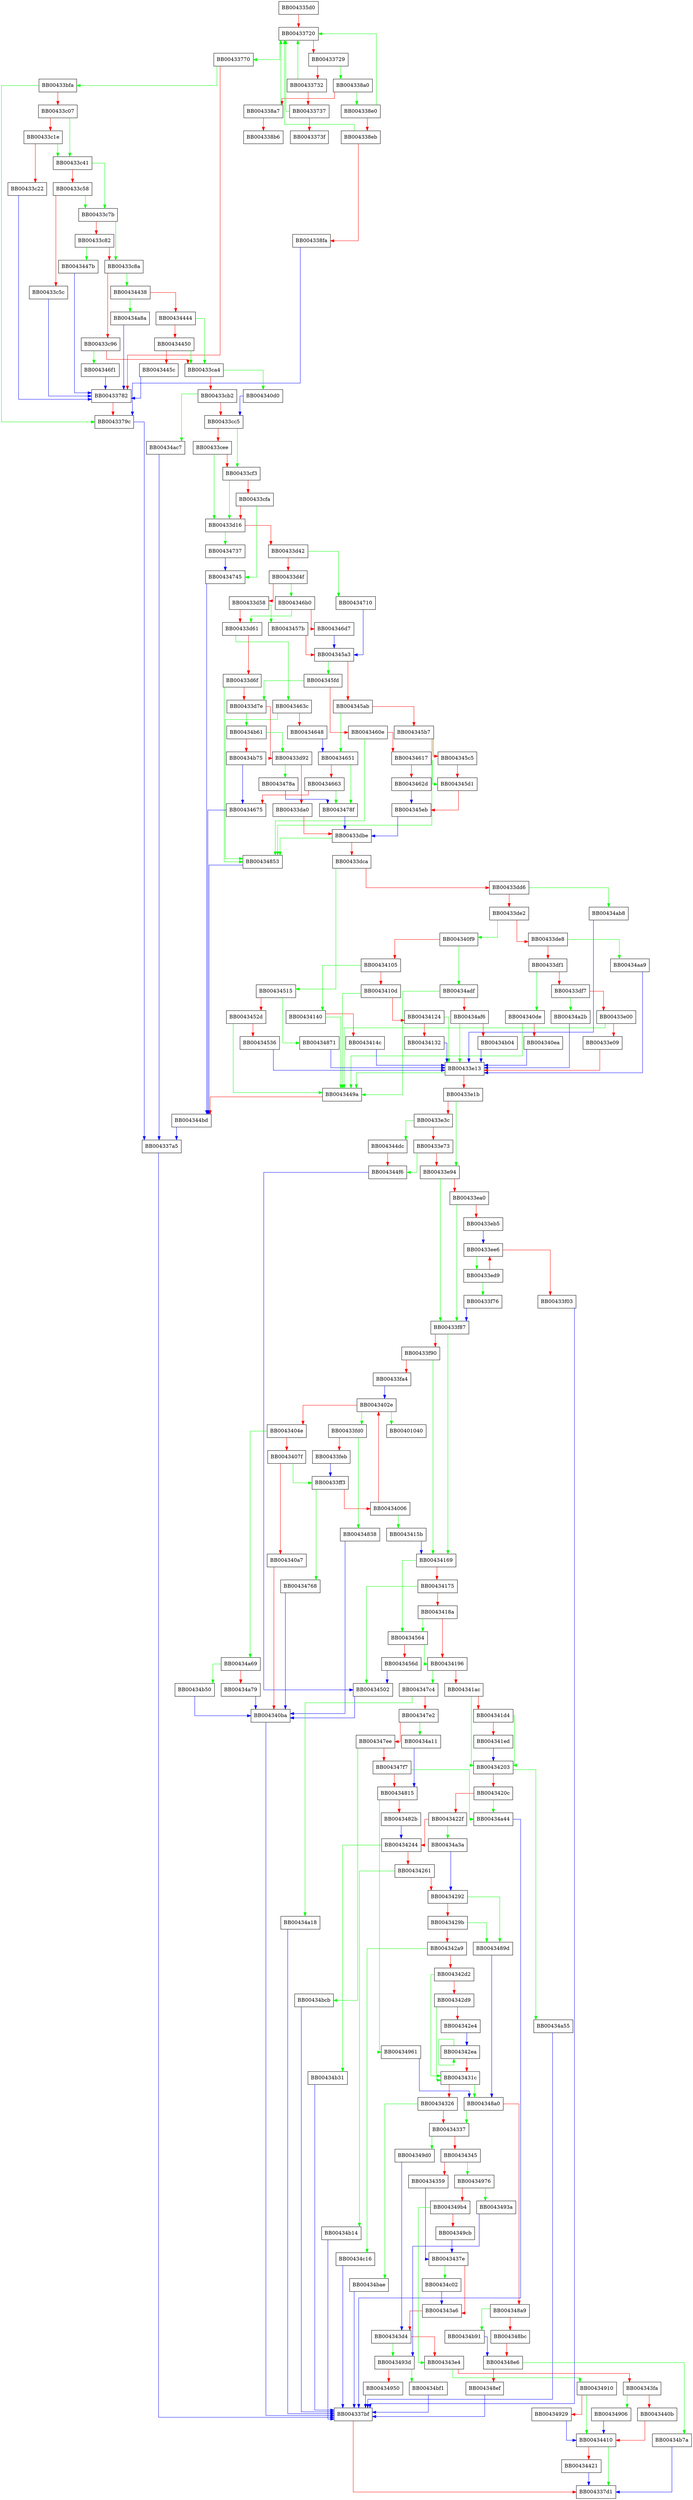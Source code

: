 digraph pkeyutl_main {
  node [shape="box"];
  graph [splines=ortho];
  BB004335d0 -> BB00433720 [color="red"];
  BB00433720 -> BB00433770 [color="green"];
  BB00433720 -> BB00433729 [color="red"];
  BB00433729 -> BB004338a0 [color="green"];
  BB00433729 -> BB00433732 [color="red"];
  BB00433732 -> BB00433720 [color="green"];
  BB00433732 -> BB00433737 [color="red"];
  BB00433737 -> BB00433720 [color="green"];
  BB00433737 -> BB0043373f [color="red"];
  BB00433770 -> BB00433bfa [color="green"];
  BB00433770 -> BB00433782 [color="red"];
  BB00433782 -> BB0043379c [color="red"];
  BB0043379c -> BB004337a5 [color="blue"];
  BB004337a5 -> BB004337bf [color="blue"];
  BB004337bf -> BB004337d1 [color="red"];
  BB004338a0 -> BB004338e0 [color="green"];
  BB004338a0 -> BB004338a7 [color="red"];
  BB004338a7 -> BB00433720 [color="green"];
  BB004338a7 -> BB004338b6 [color="red"];
  BB004338e0 -> BB00433720 [color="green"];
  BB004338e0 -> BB004338eb [color="red"];
  BB004338eb -> BB00433720 [color="green"];
  BB004338eb -> BB004338fa [color="red"];
  BB004338fa -> BB0043379c [color="blue"];
  BB00433bfa -> BB0043379c [color="green"];
  BB00433bfa -> BB00433c07 [color="red"];
  BB00433c07 -> BB00433c41 [color="green"];
  BB00433c07 -> BB00433c1e [color="red"];
  BB00433c1e -> BB00433c41 [color="green"];
  BB00433c1e -> BB00433c22 [color="red"];
  BB00433c22 -> BB00433782 [color="blue"];
  BB00433c41 -> BB00433c7b [color="green"];
  BB00433c41 -> BB00433c58 [color="red"];
  BB00433c58 -> BB00433c7b [color="green"];
  BB00433c58 -> BB00433c5c [color="red"];
  BB00433c5c -> BB00433782 [color="blue"];
  BB00433c7b -> BB00433c8a [color="green"];
  BB00433c7b -> BB00433c82 [color="red"];
  BB00433c82 -> BB0043447b [color="green"];
  BB00433c82 -> BB00433c8a [color="red"];
  BB00433c8a -> BB00434438 [color="green"];
  BB00433c8a -> BB00433c96 [color="red"];
  BB00433c96 -> BB004346f1 [color="green"];
  BB00433c96 -> BB00433ca4 [color="red"];
  BB00433ca4 -> BB004340d0 [color="green"];
  BB00433ca4 -> BB00433cb2 [color="red"];
  BB00433cb2 -> BB00434ac7 [color="green"];
  BB00433cb2 -> BB00433cc5 [color="red"];
  BB00433cc5 -> BB00433cf3 [color="green"];
  BB00433cc5 -> BB00433cee [color="red"];
  BB00433cee -> BB00433d16 [color="green"];
  BB00433cee -> BB00433cf3 [color="red"];
  BB00433cf3 -> BB00433d16 [color="green"];
  BB00433cf3 -> BB00433cfa [color="red"];
  BB00433cfa -> BB00434745 [color="green"];
  BB00433cfa -> BB00433d16 [color="red"];
  BB00433d16 -> BB00434737 [color="green"];
  BB00433d16 -> BB00433d42 [color="red"];
  BB00433d42 -> BB00434710 [color="green"];
  BB00433d42 -> BB00433d4f [color="red"];
  BB00433d4f -> BB004346b0 [color="green"];
  BB00433d4f -> BB00433d58 [color="red"];
  BB00433d58 -> BB0043457b [color="green"];
  BB00433d58 -> BB00433d61 [color="red"];
  BB00433d61 -> BB0043463c [color="green"];
  BB00433d61 -> BB00433d6f [color="red"];
  BB00433d6f -> BB00434853 [color="green"];
  BB00433d6f -> BB00433d7e [color="red"];
  BB00433d7e -> BB00434b61 [color="green"];
  BB00433d7e -> BB00433d92 [color="red"];
  BB00433d92 -> BB0043478a [color="green"];
  BB00433d92 -> BB00433da0 [color="red"];
  BB00433da0 -> BB00433dbe [color="red"];
  BB00433dbe -> BB00434853 [color="green"];
  BB00433dbe -> BB00433dca [color="red"];
  BB00433dca -> BB00434515 [color="green"];
  BB00433dca -> BB00433dd6 [color="red"];
  BB00433dd6 -> BB00434ab8 [color="green"];
  BB00433dd6 -> BB00433de2 [color="red"];
  BB00433de2 -> BB004340f9 [color="green"];
  BB00433de2 -> BB00433de8 [color="red"];
  BB00433de8 -> BB00434aa9 [color="green"];
  BB00433de8 -> BB00433df1 [color="red"];
  BB00433df1 -> BB004340de [color="green"];
  BB00433df1 -> BB00433df7 [color="red"];
  BB00433df7 -> BB00434a2b [color="green"];
  BB00433df7 -> BB00433e00 [color="red"];
  BB00433e00 -> BB0043449a [color="green"];
  BB00433e00 -> BB00433e09 [color="red"];
  BB00433e09 -> BB00433e13 [color="red"];
  BB00433e13 -> BB0043449a [color="green"];
  BB00433e13 -> BB00433e1b [color="red"];
  BB00433e1b -> BB00433e94 [color="green"];
  BB00433e1b -> BB00433e3c [color="red"];
  BB00433e3c -> BB004344dc [color="green"];
  BB00433e3c -> BB00433e73 [color="red"];
  BB00433e73 -> BB004344f6 [color="green"];
  BB00433e73 -> BB00433e94 [color="red"];
  BB00433e94 -> BB00433f87 [color="green"];
  BB00433e94 -> BB00433ea0 [color="red"];
  BB00433ea0 -> BB00433f87 [color="green"];
  BB00433ea0 -> BB00433eb5 [color="red"];
  BB00433eb5 -> BB00433ee6 [color="blue"];
  BB00433ed9 -> BB00433f76 [color="green"];
  BB00433ed9 -> BB00433ee6 [color="red"];
  BB00433ee6 -> BB00433ed9 [color="green"];
  BB00433ee6 -> BB00433f03 [color="red"];
  BB00433f03 -> BB004337bf [color="blue"];
  BB00433f76 -> BB00433f87 [color="blue"];
  BB00433f87 -> BB00434169 [color="green"];
  BB00433f87 -> BB00433f90 [color="red"];
  BB00433f90 -> BB00434169 [color="green"];
  BB00433f90 -> BB00433fa4 [color="red"];
  BB00433fa4 -> BB0043402e [color="blue"];
  BB00433fd0 -> BB00434838 [color="green"];
  BB00433fd0 -> BB00433feb [color="red"];
  BB00433feb -> BB00433ff3 [color="blue"];
  BB00433ff3 -> BB00434768 [color="green"];
  BB00433ff3 -> BB00434006 [color="red"];
  BB00434006 -> BB0043415b [color="green"];
  BB00434006 -> BB0043402e [color="red"];
  BB0043402e -> BB00401040 [color="green"];
  BB0043402e -> BB00433fd0 [color="green"];
  BB0043402e -> BB0043404e [color="red"];
  BB0043404e -> BB00434a69 [color="green"];
  BB0043404e -> BB0043407f [color="red"];
  BB0043407f -> BB00433ff3 [color="green"];
  BB0043407f -> BB004340a7 [color="red"];
  BB004340a7 -> BB004340ba [color="red"];
  BB004340ba -> BB004337bf [color="blue"];
  BB004340d0 -> BB00433cc5 [color="blue"];
  BB004340de -> BB0043449a [color="green"];
  BB004340de -> BB004340ea [color="red"];
  BB004340ea -> BB00433e13 [color="blue"];
  BB004340f9 -> BB00434adf [color="green"];
  BB004340f9 -> BB00434105 [color="red"];
  BB00434105 -> BB00434140 [color="green"];
  BB00434105 -> BB0043410d [color="red"];
  BB0043410d -> BB0043449a [color="green"];
  BB0043410d -> BB00434124 [color="red"];
  BB00434124 -> BB00433e13 [color="green"];
  BB00434124 -> BB00434132 [color="red"];
  BB00434132 -> BB00433e13 [color="blue"];
  BB00434140 -> BB0043449a [color="green"];
  BB00434140 -> BB0043414c [color="red"];
  BB0043414c -> BB00433e13 [color="blue"];
  BB0043415b -> BB00434169 [color="blue"];
  BB00434169 -> BB00434564 [color="green"];
  BB00434169 -> BB00434175 [color="red"];
  BB00434175 -> BB00434502 [color="green"];
  BB00434175 -> BB0043418a [color="red"];
  BB0043418a -> BB00434564 [color="green"];
  BB0043418a -> BB00434196 [color="red"];
  BB00434196 -> BB004347c4 [color="green"];
  BB00434196 -> BB004341ac [color="red"];
  BB004341ac -> BB00434203 [color="green"];
  BB004341ac -> BB004341d4 [color="red"];
  BB004341d4 -> BB00434203 [color="green"];
  BB004341d4 -> BB004341ed [color="red"];
  BB004341ed -> BB00434203 [color="blue"];
  BB00434203 -> BB00434a55 [color="green"];
  BB00434203 -> BB0043420c [color="red"];
  BB0043420c -> BB00434a44 [color="green"];
  BB0043420c -> BB0043422f [color="red"];
  BB0043422f -> BB00434a3a [color="green"];
  BB0043422f -> BB00434244 [color="red"];
  BB00434244 -> BB00434b31 [color="green"];
  BB00434244 -> BB00434261 [color="red"];
  BB00434261 -> BB00434b14 [color="green"];
  BB00434261 -> BB00434292 [color="red"];
  BB00434292 -> BB0043489d [color="green"];
  BB00434292 -> BB0043429b [color="red"];
  BB0043429b -> BB0043489d [color="green"];
  BB0043429b -> BB004342a9 [color="red"];
  BB004342a9 -> BB00434c16 [color="green"];
  BB004342a9 -> BB004342d2 [color="red"];
  BB004342d2 -> BB0043431c [color="green"];
  BB004342d2 -> BB004342d9 [color="red"];
  BB004342d9 -> BB0043431c [color="green"];
  BB004342d9 -> BB004342e4 [color="red"];
  BB004342e4 -> BB004342ea [color="blue"];
  BB004342ea -> BB004342ea [color="green"];
  BB004342ea -> BB0043431c [color="red"];
  BB0043431c -> BB004348a0 [color="green"];
  BB0043431c -> BB00434326 [color="red"];
  BB00434326 -> BB00434bae [color="green"];
  BB00434326 -> BB00434337 [color="red"];
  BB00434337 -> BB004349d0 [color="green"];
  BB00434337 -> BB00434345 [color="red"];
  BB00434345 -> BB00434976 [color="green"];
  BB00434345 -> BB00434359 [color="red"];
  BB00434359 -> BB0043437e [color="blue"];
  BB0043437e -> BB00434c02 [color="green"];
  BB0043437e -> BB004343a6 [color="red"];
  BB004343a6 -> BB004343d4 [color="red"];
  BB004343d4 -> BB0043493d [color="green"];
  BB004343d4 -> BB004343e4 [color="red"];
  BB004343e4 -> BB00434910 [color="green"];
  BB004343e4 -> BB004343fa [color="red"];
  BB004343fa -> BB00434906 [color="green"];
  BB004343fa -> BB0043440b [color="red"];
  BB0043440b -> BB00434410 [color="red"];
  BB00434410 -> BB004337d1 [color="green"];
  BB00434410 -> BB00434421 [color="red"];
  BB00434421 -> BB004337d1 [color="blue"];
  BB00434438 -> BB00434a8a [color="green"];
  BB00434438 -> BB00434444 [color="red"];
  BB00434444 -> BB00433ca4 [color="green"];
  BB00434444 -> BB00434450 [color="red"];
  BB00434450 -> BB00433ca4 [color="green"];
  BB00434450 -> BB0043445c [color="red"];
  BB0043445c -> BB00433782 [color="blue"];
  BB0043447b -> BB00433782 [color="blue"];
  BB0043449a -> BB004344bd [color="red"];
  BB004344bd -> BB004337a5 [color="blue"];
  BB004344dc -> BB004344f6 [color="red"];
  BB004344f6 -> BB00434502 [color="blue"];
  BB00434502 -> BB004340ba [color="blue"];
  BB00434515 -> BB00434871 [color="green"];
  BB00434515 -> BB0043452d [color="red"];
  BB0043452d -> BB0043449a [color="green"];
  BB0043452d -> BB00434536 [color="red"];
  BB00434536 -> BB00433e13 [color="blue"];
  BB00434564 -> BB00434196 [color="green"];
  BB00434564 -> BB0043456d [color="red"];
  BB0043456d -> BB00434502 [color="blue"];
  BB0043457b -> BB004345a3 [color="red"];
  BB004345a3 -> BB004345fd [color="green"];
  BB004345a3 -> BB004345ab [color="red"];
  BB004345ab -> BB00434651 [color="green"];
  BB004345ab -> BB004345b7 [color="red"];
  BB004345b7 -> BB00434853 [color="green"];
  BB004345b7 -> BB004345c5 [color="red"];
  BB004345c5 -> BB004345d1 [color="red"];
  BB004345d1 -> BB004345eb [color="red"];
  BB004345eb -> BB00433dbe [color="blue"];
  BB004345fd -> BB00433d7e [color="green"];
  BB004345fd -> BB0043460e [color="red"];
  BB0043460e -> BB00434853 [color="green"];
  BB0043460e -> BB00434617 [color="red"];
  BB00434617 -> BB004345d1 [color="green"];
  BB00434617 -> BB0043462d [color="red"];
  BB0043462d -> BB004345eb [color="blue"];
  BB0043463c -> BB00434853 [color="green"];
  BB0043463c -> BB00434648 [color="red"];
  BB00434648 -> BB00434651 [color="blue"];
  BB00434651 -> BB0043478f [color="green"];
  BB00434651 -> BB00434663 [color="red"];
  BB00434663 -> BB0043478f [color="green"];
  BB00434663 -> BB00434675 [color="red"];
  BB00434675 -> BB004344bd [color="blue"];
  BB004346b0 -> BB00433d61 [color="green"];
  BB004346b0 -> BB004346d7 [color="red"];
  BB004346d7 -> BB004345a3 [color="blue"];
  BB004346f1 -> BB00433782 [color="blue"];
  BB00434710 -> BB004345a3 [color="blue"];
  BB00434737 -> BB00434745 [color="blue"];
  BB00434745 -> BB004344bd [color="blue"];
  BB00434768 -> BB004340ba [color="blue"];
  BB0043478a -> BB0043478f [color="blue"];
  BB0043478f -> BB00433dbe [color="blue"];
  BB004347c4 -> BB00434a18 [color="green"];
  BB004347c4 -> BB004347e2 [color="red"];
  BB004347e2 -> BB00434a11 [color="green"];
  BB004347e2 -> BB004347ee [color="red"];
  BB004347ee -> BB00434bcb [color="green"];
  BB004347ee -> BB004347f7 [color="red"];
  BB004347f7 -> BB00434a44 [color="green"];
  BB004347f7 -> BB00434815 [color="red"];
  BB00434815 -> BB00434961 [color="green"];
  BB00434815 -> BB0043482b [color="red"];
  BB0043482b -> BB00434244 [color="blue"];
  BB00434838 -> BB004340ba [color="blue"];
  BB00434853 -> BB004344bd [color="blue"];
  BB00434871 -> BB00433e13 [color="blue"];
  BB0043489d -> BB004348a0 [color="blue"];
  BB004348a0 -> BB00434337 [color="green"];
  BB004348a0 -> BB004348a9 [color="red"];
  BB004348a9 -> BB00434b91 [color="green"];
  BB004348a9 -> BB004348bc [color="red"];
  BB004348bc -> BB004348e6 [color="red"];
  BB004348e6 -> BB00434b7a [color="green"];
  BB004348e6 -> BB004348ef [color="red"];
  BB004348ef -> BB004337bf [color="blue"];
  BB00434906 -> BB00434410 [color="blue"];
  BB00434910 -> BB00434410 [color="green"];
  BB00434910 -> BB00434929 [color="red"];
  BB00434929 -> BB00434410 [color="blue"];
  BB0043493a -> BB0043493d [color="blue"];
  BB0043493d -> BB00434bf1 [color="green"];
  BB0043493d -> BB00434950 [color="red"];
  BB00434950 -> BB004337bf [color="blue"];
  BB00434961 -> BB004348a0 [color="blue"];
  BB00434976 -> BB0043493a [color="green"];
  BB00434976 -> BB004349b4 [color="red"];
  BB004349b4 -> BB004343e4 [color="green"];
  BB004349b4 -> BB004349cb [color="red"];
  BB004349cb -> BB0043437e [color="blue"];
  BB004349d0 -> BB004343d4 [color="blue"];
  BB00434a11 -> BB00434815 [color="blue"];
  BB00434a18 -> BB004337bf [color="blue"];
  BB00434a2b -> BB00433e13 [color="blue"];
  BB00434a3a -> BB00434292 [color="blue"];
  BB00434a44 -> BB004337bf [color="blue"];
  BB00434a55 -> BB004337bf [color="blue"];
  BB00434a69 -> BB00434b50 [color="green"];
  BB00434a69 -> BB00434a79 [color="red"];
  BB00434a79 -> BB004340ba [color="blue"];
  BB00434a8a -> BB00433782 [color="blue"];
  BB00434aa9 -> BB00433e13 [color="blue"];
  BB00434ab8 -> BB00433e13 [color="blue"];
  BB00434ac7 -> BB004337a5 [color="blue"];
  BB00434adf -> BB0043449a [color="green"];
  BB00434adf -> BB00434af6 [color="red"];
  BB00434af6 -> BB00433e13 [color="green"];
  BB00434af6 -> BB00434b04 [color="red"];
  BB00434b04 -> BB00433e13 [color="blue"];
  BB00434b14 -> BB004337bf [color="blue"];
  BB00434b31 -> BB004337bf [color="blue"];
  BB00434b50 -> BB004340ba [color="blue"];
  BB00434b61 -> BB00433d92 [color="green"];
  BB00434b61 -> BB00434b75 [color="red"];
  BB00434b75 -> BB00434675 [color="blue"];
  BB00434b7a -> BB004337d1 [color="blue"];
  BB00434b91 -> BB004348e6 [color="blue"];
  BB00434bae -> BB004337bf [color="blue"];
  BB00434bcb -> BB004337bf [color="blue"];
  BB00434bf1 -> BB004337bf [color="blue"];
  BB00434c02 -> BB004343a6 [color="blue"];
  BB00434c16 -> BB004337bf [color="blue"];
}